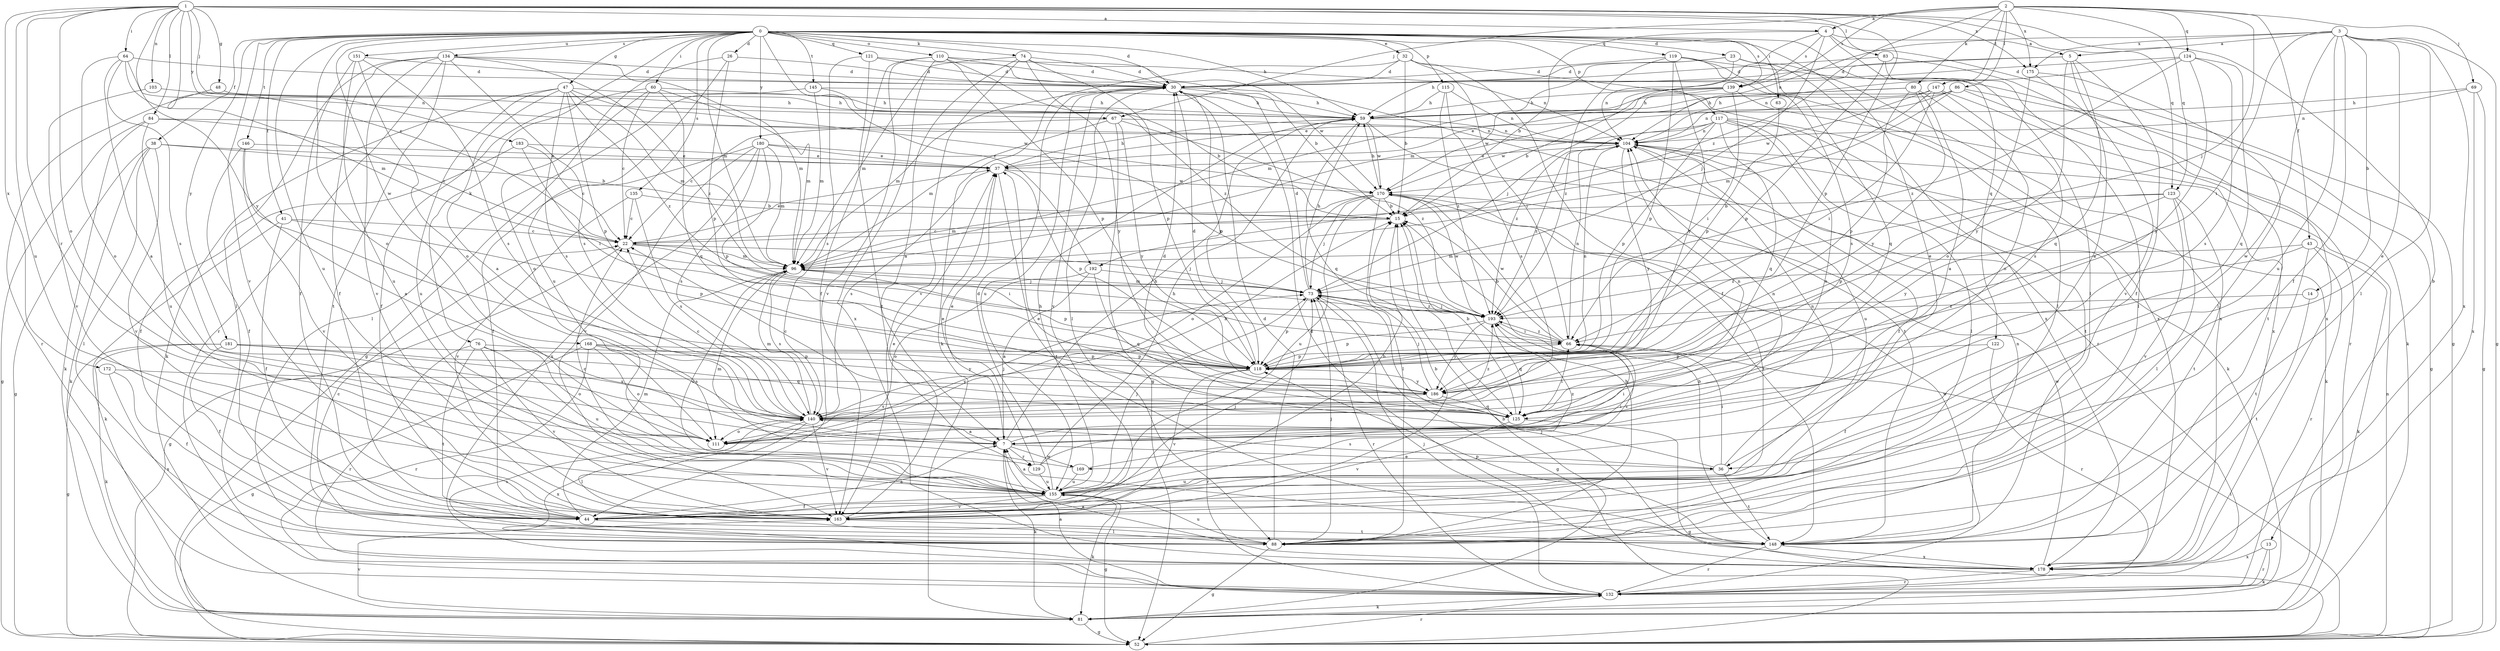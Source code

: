 strict digraph  {
0;
1;
2;
3;
4;
5;
7;
13;
14;
15;
22;
23;
26;
30;
32;
36;
37;
38;
41;
43;
44;
47;
48;
52;
59;
60;
63;
64;
66;
67;
69;
73;
74;
76;
80;
81;
83;
84;
86;
88;
96;
103;
104;
110;
111;
115;
117;
118;
119;
121;
122;
123;
124;
125;
129;
132;
134;
135;
139;
140;
145;
146;
147;
148;
151;
155;
163;
168;
169;
170;
172;
175;
178;
180;
181;
183;
186;
192;
193;
0 -> 23  [label=d];
0 -> 26  [label=d];
0 -> 30  [label=d];
0 -> 32  [label=e];
0 -> 36  [label=e];
0 -> 38  [label=f];
0 -> 41  [label=f];
0 -> 47  [label=g];
0 -> 59  [label=h];
0 -> 60  [label=i];
0 -> 63  [label=i];
0 -> 74  [label=k];
0 -> 76  [label=k];
0 -> 96  [label=m];
0 -> 110  [label=o];
0 -> 111  [label=o];
0 -> 115  [label=p];
0 -> 117  [label=p];
0 -> 119  [label=q];
0 -> 121  [label=q];
0 -> 122  [label=q];
0 -> 134  [label=s];
0 -> 135  [label=s];
0 -> 139  [label=s];
0 -> 145  [label=t];
0 -> 146  [label=t];
0 -> 151  [label=u];
0 -> 155  [label=u];
0 -> 163  [label=v];
0 -> 168  [label=w];
0 -> 180  [label=y];
0 -> 181  [label=y];
0 -> 192  [label=z];
1 -> 4  [label=a];
1 -> 13  [label=b];
1 -> 22  [label=c];
1 -> 48  [label=g];
1 -> 64  [label=i];
1 -> 67  [label=j];
1 -> 83  [label=l];
1 -> 84  [label=l];
1 -> 103  [label=n];
1 -> 111  [label=o];
1 -> 118  [label=p];
1 -> 123  [label=q];
1 -> 129  [label=r];
1 -> 155  [label=u];
1 -> 172  [label=x];
1 -> 175  [label=x];
1 -> 183  [label=y];
1 -> 186  [label=y];
2 -> 4  [label=a];
2 -> 43  [label=f];
2 -> 67  [label=j];
2 -> 69  [label=j];
2 -> 73  [label=j];
2 -> 80  [label=k];
2 -> 86  [label=l];
2 -> 123  [label=q];
2 -> 124  [label=q];
2 -> 139  [label=s];
2 -> 147  [label=t];
2 -> 175  [label=x];
2 -> 192  [label=z];
3 -> 5  [label=a];
3 -> 14  [label=b];
3 -> 36  [label=e];
3 -> 44  [label=f];
3 -> 52  [label=g];
3 -> 66  [label=i];
3 -> 88  [label=l];
3 -> 104  [label=n];
3 -> 155  [label=u];
3 -> 169  [label=w];
3 -> 175  [label=x];
3 -> 178  [label=x];
4 -> 5  [label=a];
4 -> 15  [label=b];
4 -> 52  [label=g];
4 -> 73  [label=j];
4 -> 88  [label=l];
4 -> 96  [label=m];
4 -> 139  [label=s];
5 -> 7  [label=a];
5 -> 30  [label=d];
5 -> 44  [label=f];
5 -> 59  [label=h];
5 -> 125  [label=q];
5 -> 186  [label=y];
7 -> 36  [label=e];
7 -> 37  [label=e];
7 -> 59  [label=h];
7 -> 66  [label=i];
7 -> 81  [label=k];
7 -> 104  [label=n];
7 -> 129  [label=r];
7 -> 169  [label=w];
13 -> 81  [label=k];
13 -> 132  [label=r];
13 -> 178  [label=x];
14 -> 148  [label=t];
14 -> 193  [label=z];
15 -> 22  [label=c];
22 -> 37  [label=e];
22 -> 52  [label=g];
22 -> 66  [label=i];
22 -> 73  [label=j];
22 -> 96  [label=m];
23 -> 30  [label=d];
23 -> 88  [label=l];
23 -> 96  [label=m];
23 -> 104  [label=n];
23 -> 125  [label=q];
23 -> 178  [label=x];
26 -> 30  [label=d];
26 -> 52  [label=g];
26 -> 118  [label=p];
26 -> 155  [label=u];
30 -> 59  [label=h];
30 -> 88  [label=l];
30 -> 96  [label=m];
30 -> 118  [label=p];
30 -> 132  [label=r];
30 -> 155  [label=u];
30 -> 163  [label=v];
32 -> 15  [label=b];
32 -> 30  [label=d];
32 -> 44  [label=f];
32 -> 66  [label=i];
32 -> 81  [label=k];
32 -> 178  [label=x];
36 -> 37  [label=e];
36 -> 66  [label=i];
36 -> 104  [label=n];
36 -> 140  [label=s];
36 -> 148  [label=t];
36 -> 155  [label=u];
37 -> 59  [label=h];
37 -> 118  [label=p];
37 -> 140  [label=s];
37 -> 148  [label=t];
37 -> 170  [label=w];
38 -> 15  [label=b];
38 -> 37  [label=e];
38 -> 52  [label=g];
38 -> 81  [label=k];
38 -> 88  [label=l];
38 -> 163  [label=v];
41 -> 22  [label=c];
41 -> 44  [label=f];
41 -> 81  [label=k];
41 -> 118  [label=p];
43 -> 81  [label=k];
43 -> 96  [label=m];
43 -> 132  [label=r];
43 -> 148  [label=t];
43 -> 193  [label=z];
44 -> 7  [label=a];
44 -> 15  [label=b];
44 -> 73  [label=j];
44 -> 88  [label=l];
44 -> 96  [label=m];
47 -> 7  [label=a];
47 -> 59  [label=h];
47 -> 81  [label=k];
47 -> 96  [label=m];
47 -> 118  [label=p];
47 -> 140  [label=s];
47 -> 155  [label=u];
47 -> 170  [label=w];
47 -> 193  [label=z];
48 -> 59  [label=h];
48 -> 132  [label=r];
52 -> 66  [label=i];
52 -> 104  [label=n];
52 -> 132  [label=r];
59 -> 104  [label=n];
59 -> 125  [label=q];
59 -> 148  [label=t];
59 -> 170  [label=w];
60 -> 22  [label=c];
60 -> 44  [label=f];
60 -> 59  [label=h];
60 -> 96  [label=m];
60 -> 111  [label=o];
60 -> 125  [label=q];
63 -> 118  [label=p];
64 -> 7  [label=a];
64 -> 30  [label=d];
64 -> 96  [label=m];
64 -> 104  [label=n];
64 -> 111  [label=o];
64 -> 140  [label=s];
66 -> 15  [label=b];
66 -> 104  [label=n];
66 -> 118  [label=p];
66 -> 170  [label=w];
66 -> 193  [label=z];
67 -> 22  [label=c];
67 -> 52  [label=g];
67 -> 96  [label=m];
67 -> 104  [label=n];
67 -> 186  [label=y];
67 -> 193  [label=z];
69 -> 52  [label=g];
69 -> 59  [label=h];
69 -> 104  [label=n];
69 -> 178  [label=x];
73 -> 30  [label=d];
73 -> 52  [label=g];
73 -> 59  [label=h];
73 -> 96  [label=m];
73 -> 118  [label=p];
73 -> 132  [label=r];
73 -> 193  [label=z];
74 -> 7  [label=a];
74 -> 30  [label=d];
74 -> 96  [label=m];
74 -> 104  [label=n];
74 -> 118  [label=p];
74 -> 163  [label=v];
74 -> 186  [label=y];
76 -> 111  [label=o];
76 -> 118  [label=p];
76 -> 132  [label=r];
76 -> 148  [label=t];
76 -> 155  [label=u];
76 -> 163  [label=v];
80 -> 7  [label=a];
80 -> 37  [label=e];
80 -> 59  [label=h];
80 -> 111  [label=o];
80 -> 118  [label=p];
80 -> 186  [label=y];
81 -> 15  [label=b];
81 -> 52  [label=g];
81 -> 163  [label=v];
83 -> 30  [label=d];
83 -> 88  [label=l];
83 -> 118  [label=p];
83 -> 178  [label=x];
84 -> 22  [label=c];
84 -> 52  [label=g];
84 -> 81  [label=k];
84 -> 104  [label=n];
84 -> 155  [label=u];
86 -> 37  [label=e];
86 -> 52  [label=g];
86 -> 59  [label=h];
86 -> 96  [label=m];
86 -> 104  [label=n];
86 -> 132  [label=r];
88 -> 15  [label=b];
88 -> 22  [label=c];
88 -> 30  [label=d];
88 -> 52  [label=g];
88 -> 73  [label=j];
88 -> 140  [label=s];
88 -> 155  [label=u];
96 -> 73  [label=j];
96 -> 118  [label=p];
96 -> 140  [label=s];
96 -> 155  [label=u];
103 -> 59  [label=h];
103 -> 163  [label=v];
104 -> 37  [label=e];
104 -> 44  [label=f];
104 -> 81  [label=k];
104 -> 155  [label=u];
104 -> 186  [label=y];
104 -> 193  [label=z];
110 -> 30  [label=d];
110 -> 44  [label=f];
110 -> 118  [label=p];
110 -> 163  [label=v];
110 -> 170  [label=w];
110 -> 178  [label=x];
110 -> 193  [label=z];
111 -> 73  [label=j];
115 -> 59  [label=h];
115 -> 104  [label=n];
115 -> 140  [label=s];
115 -> 193  [label=z];
117 -> 81  [label=k];
117 -> 88  [label=l];
117 -> 104  [label=n];
117 -> 111  [label=o];
117 -> 118  [label=p];
117 -> 125  [label=q];
117 -> 148  [label=t];
117 -> 170  [label=w];
117 -> 193  [label=z];
118 -> 30  [label=d];
118 -> 104  [label=n];
118 -> 132  [label=r];
118 -> 163  [label=v];
118 -> 186  [label=y];
119 -> 30  [label=d];
119 -> 81  [label=k];
119 -> 118  [label=p];
119 -> 140  [label=s];
119 -> 178  [label=x];
119 -> 186  [label=y];
119 -> 193  [label=z];
121 -> 15  [label=b];
121 -> 30  [label=d];
121 -> 140  [label=s];
121 -> 148  [label=t];
122 -> 44  [label=f];
122 -> 118  [label=p];
122 -> 132  [label=r];
123 -> 15  [label=b];
123 -> 88  [label=l];
123 -> 118  [label=p];
123 -> 148  [label=t];
123 -> 163  [label=v];
123 -> 186  [label=y];
124 -> 30  [label=d];
124 -> 104  [label=n];
124 -> 125  [label=q];
124 -> 140  [label=s];
124 -> 186  [label=y];
124 -> 193  [label=z];
125 -> 15  [label=b];
125 -> 22  [label=c];
125 -> 30  [label=d];
125 -> 52  [label=g];
125 -> 66  [label=i];
125 -> 104  [label=n];
125 -> 163  [label=v];
129 -> 37  [label=e];
129 -> 59  [label=h];
129 -> 66  [label=i];
129 -> 155  [label=u];
132 -> 7  [label=a];
132 -> 73  [label=j];
132 -> 81  [label=k];
132 -> 170  [label=w];
134 -> 30  [label=d];
134 -> 44  [label=f];
134 -> 88  [label=l];
134 -> 96  [label=m];
134 -> 132  [label=r];
134 -> 140  [label=s];
134 -> 148  [label=t];
134 -> 163  [label=v];
134 -> 193  [label=z];
135 -> 15  [label=b];
135 -> 22  [label=c];
135 -> 140  [label=s];
135 -> 163  [label=v];
139 -> 15  [label=b];
139 -> 59  [label=h];
139 -> 66  [label=i];
139 -> 73  [label=j];
139 -> 170  [label=w];
139 -> 178  [label=x];
140 -> 7  [label=a];
140 -> 15  [label=b];
140 -> 22  [label=c];
140 -> 88  [label=l];
140 -> 96  [label=m];
140 -> 111  [label=o];
140 -> 163  [label=v];
140 -> 178  [label=x];
140 -> 193  [label=z];
145 -> 15  [label=b];
145 -> 59  [label=h];
145 -> 88  [label=l];
145 -> 96  [label=m];
146 -> 7  [label=a];
146 -> 37  [label=e];
146 -> 44  [label=f];
146 -> 163  [label=v];
147 -> 22  [label=c];
147 -> 59  [label=h];
147 -> 66  [label=i];
147 -> 140  [label=s];
147 -> 148  [label=t];
147 -> 170  [label=w];
148 -> 15  [label=b];
148 -> 104  [label=n];
148 -> 118  [label=p];
148 -> 132  [label=r];
148 -> 178  [label=x];
151 -> 30  [label=d];
151 -> 44  [label=f];
151 -> 111  [label=o];
151 -> 140  [label=s];
151 -> 155  [label=u];
155 -> 7  [label=a];
155 -> 15  [label=b];
155 -> 22  [label=c];
155 -> 30  [label=d];
155 -> 44  [label=f];
155 -> 52  [label=g];
155 -> 59  [label=h];
155 -> 73  [label=j];
155 -> 81  [label=k];
155 -> 163  [label=v];
155 -> 193  [label=z];
163 -> 37  [label=e];
163 -> 148  [label=t];
168 -> 52  [label=g];
168 -> 111  [label=o];
168 -> 118  [label=p];
168 -> 132  [label=r];
168 -> 140  [label=s];
168 -> 186  [label=y];
169 -> 96  [label=m];
169 -> 155  [label=u];
169 -> 193  [label=z];
170 -> 15  [label=b];
170 -> 59  [label=h];
170 -> 73  [label=j];
170 -> 88  [label=l];
170 -> 96  [label=m];
170 -> 111  [label=o];
170 -> 148  [label=t];
170 -> 155  [label=u];
172 -> 44  [label=f];
172 -> 178  [label=x];
172 -> 186  [label=y];
175 -> 88  [label=l];
175 -> 111  [label=o];
175 -> 163  [label=v];
178 -> 7  [label=a];
178 -> 30  [label=d];
178 -> 73  [label=j];
178 -> 132  [label=r];
178 -> 170  [label=w];
180 -> 37  [label=e];
180 -> 44  [label=f];
180 -> 96  [label=m];
180 -> 118  [label=p];
180 -> 140  [label=s];
180 -> 163  [label=v];
180 -> 178  [label=x];
180 -> 193  [label=z];
181 -> 44  [label=f];
181 -> 52  [label=g];
181 -> 81  [label=k];
181 -> 118  [label=p];
181 -> 125  [label=q];
181 -> 140  [label=s];
183 -> 22  [label=c];
183 -> 37  [label=e];
183 -> 44  [label=f];
183 -> 66  [label=i];
186 -> 73  [label=j];
186 -> 125  [label=q];
186 -> 140  [label=s];
192 -> 7  [label=a];
192 -> 73  [label=j];
192 -> 111  [label=o];
192 -> 125  [label=q];
193 -> 66  [label=i];
193 -> 73  [label=j];
193 -> 118  [label=p];
193 -> 125  [label=q];
193 -> 170  [label=w];
193 -> 186  [label=y];
}
